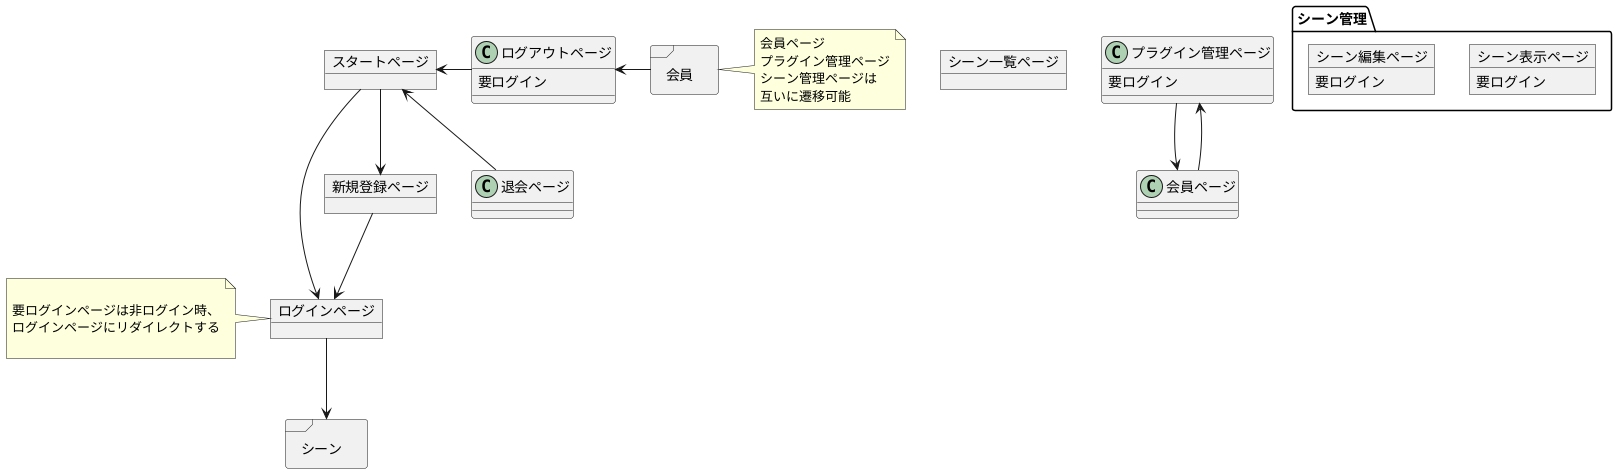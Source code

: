 @startuml main
Object スタートページ    
Object ログインページ
Object 新規登録ページ
Object シーン一覧ページ


package "会員" <<frame>> {
}

package "シーン" <<frame>> {
}

package "シーン管理" {

    Object シーン表示ページ
    Object シーン編集ページ
}

note right of 会員
    会員ページ
    プラグイン管理ページ
    シーン管理ページは
    互いに遷移可能
end note


ログアウトページ : 要ログイン
プラグイン管理ページ : 要ログイン
シーン表示ページ : 要ログイン
シーン編集ページ : 要ログイン

ログインページ --> シーン

スタートページ --> ログインページ
スタートページ --> 新規登録ページ
新規登録ページ  -->  ログインページ
ログアウトページ -left-> スタートページ

会員ページ --> プラグイン管理ページ
プラグイン管理ページ --> 会員ページ

会員 -left-> ログアウトページ


退会ページ -up-> スタートページ

note left of ログインページ
    
	要ログインページは非ログイン時、
	ログインページにリダイレクトする

end note
@enduml